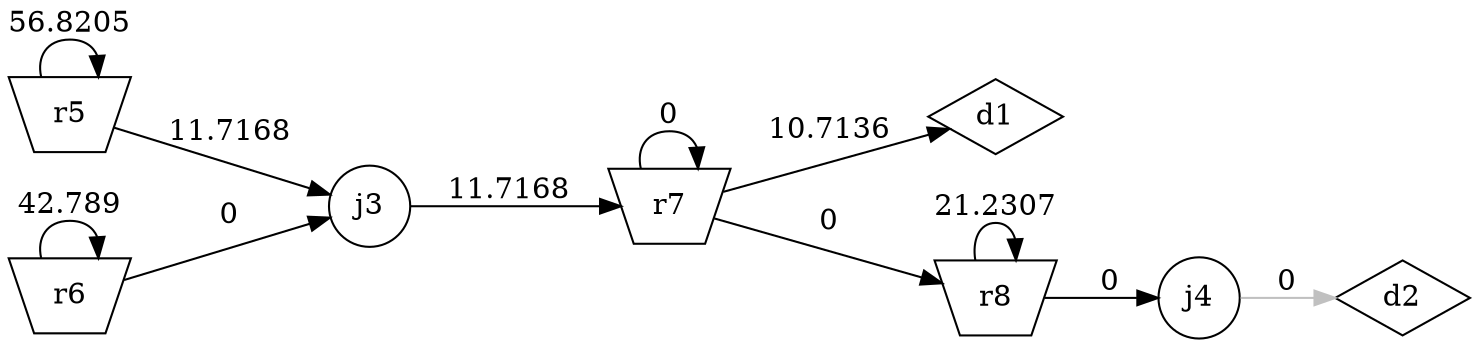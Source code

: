 digraph G {rankdir="LR";
	r7->d1 [label="10.7136"] r7 [shape="invtrapezium"] d1 [shape="diamond"]
	j4->d2 [label="0" color="gray"] j4 [shape="circle"] d2 [shape="diamond"]
	r5->r5 [label="56.8205"]
	r6->r6 [label="42.789"]
	r7->r7 [label="0"]
	r8->r8 [label="21.2307"]
	r5->j3 [label="11.7168"] r5 [shape="invtrapezium"]
	r6->j3 [label="0"] r6 [shape="invtrapezium"]
	r7->r8 [label="0"] r7 [shape="invtrapezium"]
	j3->r7 [label="11.7168"] j3 [shape="circle"]
	r8->j4 [label="0"] r8 [shape="invtrapezium"]
}
